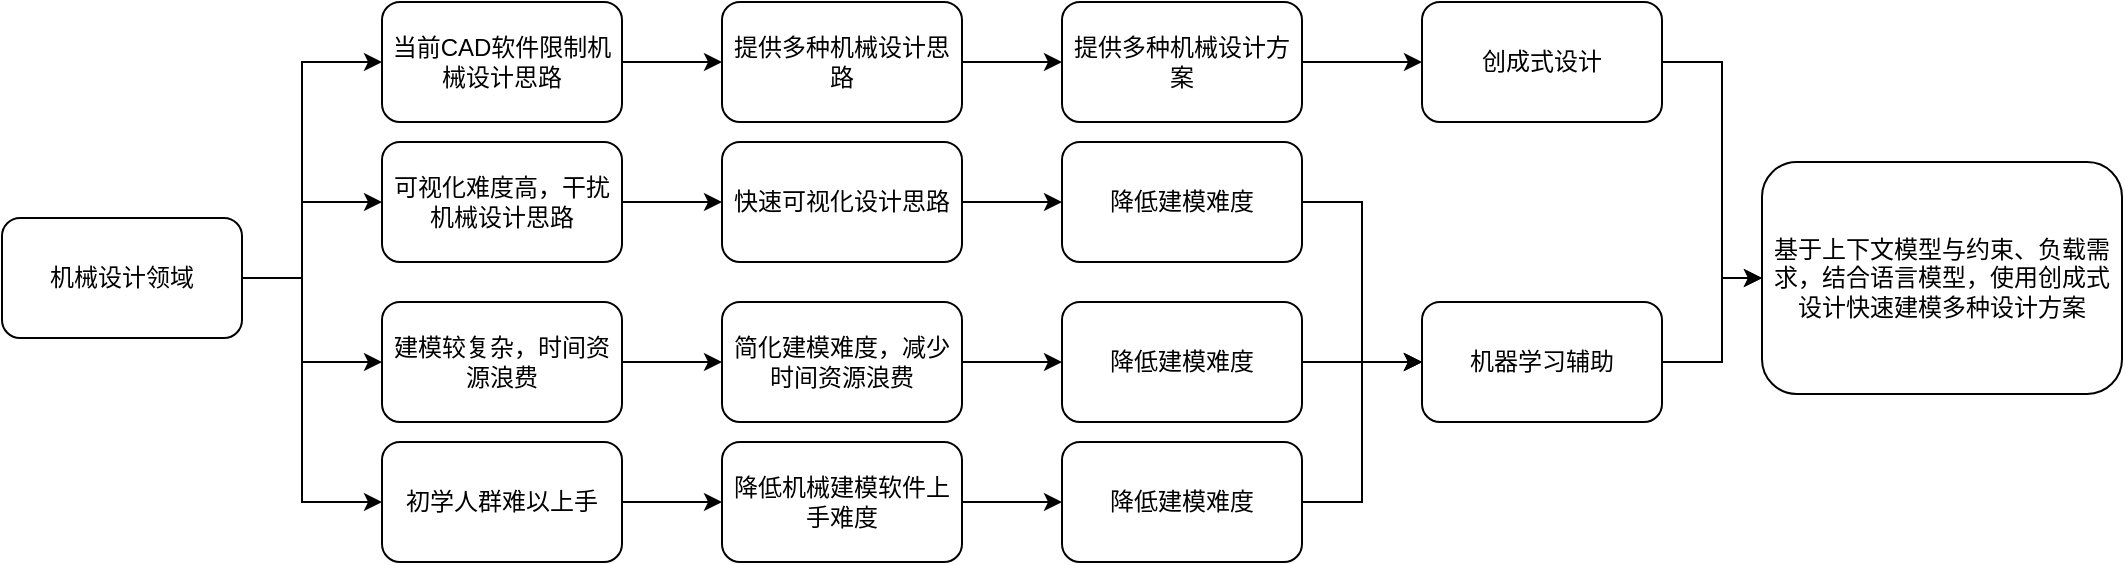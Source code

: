 <mxfile version="21.5.0" type="github">
  <diagram name="第 1 页" id="9oxFwIxjs5UT7jZF00LQ">
    <mxGraphModel dx="1551" dy="965" grid="1" gridSize="10" guides="1" tooltips="1" connect="1" arrows="0" fold="1" page="1" pageScale="1" pageWidth="827" pageHeight="583" math="0" shadow="0">
      <root>
        <mxCell id="0" />
        <mxCell id="1" parent="0" />
        <mxCell id="MZCKFRt412MDe5l76vAm-2" value="机械设计领域" style="rounded=1;whiteSpace=wrap;html=1;" vertex="1" parent="1">
          <mxGeometry x="40" y="278" width="120" height="60" as="geometry" />
        </mxCell>
        <mxCell id="MZCKFRt412MDe5l76vAm-6" value="" style="endArrow=classic;html=1;rounded=0;exitX=1;exitY=0.5;exitDx=0;exitDy=0;entryX=0;entryY=0.5;entryDx=0;entryDy=0;" edge="1" parent="1" source="MZCKFRt412MDe5l76vAm-2" target="MZCKFRt412MDe5l76vAm-10">
          <mxGeometry width="50" height="50" relative="1" as="geometry">
            <mxPoint x="170" y="250" as="sourcePoint" />
            <mxPoint x="230" y="250" as="targetPoint" />
            <Array as="points">
              <mxPoint x="190" y="308" />
              <mxPoint x="190" y="200" />
            </Array>
          </mxGeometry>
        </mxCell>
        <mxCell id="MZCKFRt412MDe5l76vAm-7" value="" style="endArrow=classic;html=1;rounded=0;exitX=1;exitY=0.5;exitDx=0;exitDy=0;entryX=0;entryY=0.5;entryDx=0;entryDy=0;" edge="1" parent="1" source="MZCKFRt412MDe5l76vAm-2" target="MZCKFRt412MDe5l76vAm-11">
          <mxGeometry width="50" height="50" relative="1" as="geometry">
            <mxPoint x="190" y="480" as="sourcePoint" />
            <mxPoint x="230" y="350" as="targetPoint" />
            <Array as="points">
              <mxPoint x="190" y="308" />
              <mxPoint x="190" y="270" />
            </Array>
          </mxGeometry>
        </mxCell>
        <mxCell id="MZCKFRt412MDe5l76vAm-10" value="当前CAD软件限制机械设计思路" style="rounded=1;whiteSpace=wrap;html=1;" vertex="1" parent="1">
          <mxGeometry x="230" y="170" width="120" height="60" as="geometry" />
        </mxCell>
        <mxCell id="MZCKFRt412MDe5l76vAm-11" value="可视化难度高，干扰机械设计思路" style="rounded=1;whiteSpace=wrap;html=1;" vertex="1" parent="1">
          <mxGeometry x="230" y="240" width="120" height="60" as="geometry" />
        </mxCell>
        <mxCell id="MZCKFRt412MDe5l76vAm-13" value="" style="endArrow=classic;html=1;rounded=0;exitX=1;exitY=0.5;exitDx=0;exitDy=0;entryX=0;entryY=0.5;entryDx=0;entryDy=0;" edge="1" parent="1" source="MZCKFRt412MDe5l76vAm-2" target="MZCKFRt412MDe5l76vAm-12">
          <mxGeometry width="50" height="50" relative="1" as="geometry">
            <mxPoint x="350" y="330" as="sourcePoint" />
            <mxPoint x="400" y="280" as="targetPoint" />
            <Array as="points">
              <mxPoint x="190" y="308" />
              <mxPoint x="190" y="420" />
            </Array>
          </mxGeometry>
        </mxCell>
        <mxCell id="MZCKFRt412MDe5l76vAm-14" value="建模较复杂，时间资源浪费" style="rounded=1;whiteSpace=wrap;html=1;" vertex="1" parent="1">
          <mxGeometry x="230" y="320" width="120" height="60" as="geometry" />
        </mxCell>
        <mxCell id="MZCKFRt412MDe5l76vAm-16" value="" style="endArrow=classic;html=1;rounded=0;exitX=1;exitY=0.5;exitDx=0;exitDy=0;entryX=0;entryY=0.5;entryDx=0;entryDy=0;" edge="1" parent="1" source="MZCKFRt412MDe5l76vAm-2" target="MZCKFRt412MDe5l76vAm-14">
          <mxGeometry width="50" height="50" relative="1" as="geometry">
            <mxPoint x="350" y="330" as="sourcePoint" />
            <mxPoint x="400" y="280" as="targetPoint" />
            <Array as="points">
              <mxPoint x="190" y="308" />
              <mxPoint x="190" y="350" />
            </Array>
          </mxGeometry>
        </mxCell>
        <mxCell id="MZCKFRt412MDe5l76vAm-17" value="" style="endArrow=classic;html=1;rounded=0;exitX=1;exitY=0.5;exitDx=0;exitDy=0;entryX=0;entryY=0.5;entryDx=0;entryDy=0;" edge="1" parent="1" source="MZCKFRt412MDe5l76vAm-10" target="MZCKFRt412MDe5l76vAm-24">
          <mxGeometry width="50" height="50" relative="1" as="geometry">
            <mxPoint x="410" y="240" as="sourcePoint" />
            <mxPoint x="400" y="200" as="targetPoint" />
          </mxGeometry>
        </mxCell>
        <mxCell id="MZCKFRt412MDe5l76vAm-18" value="" style="endArrow=classic;html=1;rounded=0;exitX=1;exitY=0.5;exitDx=0;exitDy=0;" edge="1" parent="1" source="MZCKFRt412MDe5l76vAm-11">
          <mxGeometry width="50" height="50" relative="1" as="geometry">
            <mxPoint x="386" y="306" as="sourcePoint" />
            <mxPoint x="400" y="270" as="targetPoint" />
            <Array as="points">
              <mxPoint x="400" y="270" />
            </Array>
          </mxGeometry>
        </mxCell>
        <mxCell id="MZCKFRt412MDe5l76vAm-12" value="初学人群难以上手" style="rounded=1;whiteSpace=wrap;html=1;" vertex="1" parent="1">
          <mxGeometry x="230" y="390" width="120" height="60" as="geometry" />
        </mxCell>
        <mxCell id="MZCKFRt412MDe5l76vAm-20" value="" style="endArrow=classic;html=1;rounded=0;exitX=1;exitY=0.5;exitDx=0;exitDy=0;entryX=0;entryY=0.5;entryDx=0;entryDy=0;" edge="1" parent="1" source="MZCKFRt412MDe5l76vAm-12" target="MZCKFRt412MDe5l76vAm-26">
          <mxGeometry width="50" height="50" relative="1" as="geometry">
            <mxPoint x="350" y="330" as="sourcePoint" />
            <mxPoint x="400" y="340" as="targetPoint" />
          </mxGeometry>
        </mxCell>
        <mxCell id="MZCKFRt412MDe5l76vAm-23" value="" style="endArrow=classic;html=1;rounded=0;exitX=1;exitY=0.5;exitDx=0;exitDy=0;entryX=0;entryY=0.5;entryDx=0;entryDy=0;" edge="1" parent="1" source="MZCKFRt412MDe5l76vAm-14" target="MZCKFRt412MDe5l76vAm-27">
          <mxGeometry width="50" height="50" relative="1" as="geometry">
            <mxPoint x="350" y="330" as="sourcePoint" />
            <mxPoint x="400" y="410" as="targetPoint" />
          </mxGeometry>
        </mxCell>
        <mxCell id="MZCKFRt412MDe5l76vAm-24" value="提供多种机械设计思路" style="rounded=1;whiteSpace=wrap;html=1;" vertex="1" parent="1">
          <mxGeometry x="400" y="170" width="120" height="60" as="geometry" />
        </mxCell>
        <mxCell id="MZCKFRt412MDe5l76vAm-25" value="快速可视化设计思路" style="rounded=1;whiteSpace=wrap;html=1;" vertex="1" parent="1">
          <mxGeometry x="400" y="240" width="120" height="60" as="geometry" />
        </mxCell>
        <mxCell id="MZCKFRt412MDe5l76vAm-26" value="降低机械建模软件上手难度" style="rounded=1;whiteSpace=wrap;html=1;" vertex="1" parent="1">
          <mxGeometry x="400" y="390" width="120" height="60" as="geometry" />
        </mxCell>
        <mxCell id="MZCKFRt412MDe5l76vAm-27" value="简化建模难度，减少时间资源浪费" style="rounded=1;whiteSpace=wrap;html=1;" vertex="1" parent="1">
          <mxGeometry x="400" y="320" width="120" height="60" as="geometry" />
        </mxCell>
        <mxCell id="MZCKFRt412MDe5l76vAm-28" value="降低建模难度" style="rounded=1;whiteSpace=wrap;html=1;" vertex="1" parent="1">
          <mxGeometry x="570" y="390" width="120" height="60" as="geometry" />
        </mxCell>
        <mxCell id="MZCKFRt412MDe5l76vAm-29" value="" style="endArrow=classic;html=1;rounded=0;exitX=1;exitY=0.5;exitDx=0;exitDy=0;entryX=0;entryY=0.5;entryDx=0;entryDy=0;" edge="1" parent="1" source="MZCKFRt412MDe5l76vAm-26" target="MZCKFRt412MDe5l76vAm-28">
          <mxGeometry width="50" height="50" relative="1" as="geometry">
            <mxPoint x="430" y="330" as="sourcePoint" />
            <mxPoint x="480" y="280" as="targetPoint" />
          </mxGeometry>
        </mxCell>
        <mxCell id="MZCKFRt412MDe5l76vAm-30" value="降低建模难度" style="rounded=1;whiteSpace=wrap;html=1;" vertex="1" parent="1">
          <mxGeometry x="570" y="320" width="120" height="60" as="geometry" />
        </mxCell>
        <mxCell id="MZCKFRt412MDe5l76vAm-31" value="" style="endArrow=classic;html=1;rounded=0;exitX=1;exitY=0.5;exitDx=0;exitDy=0;entryX=0;entryY=0.5;entryDx=0;entryDy=0;" edge="1" parent="1" source="MZCKFRt412MDe5l76vAm-27" target="MZCKFRt412MDe5l76vAm-30">
          <mxGeometry width="50" height="50" relative="1" as="geometry">
            <mxPoint x="430" y="330" as="sourcePoint" />
            <mxPoint x="480" y="280" as="targetPoint" />
          </mxGeometry>
        </mxCell>
        <mxCell id="MZCKFRt412MDe5l76vAm-32" value="降低建模难度" style="rounded=1;whiteSpace=wrap;html=1;" vertex="1" parent="1">
          <mxGeometry x="570" y="240" width="120" height="60" as="geometry" />
        </mxCell>
        <mxCell id="MZCKFRt412MDe5l76vAm-33" value="" style="endArrow=classic;html=1;rounded=0;exitX=1;exitY=0.5;exitDx=0;exitDy=0;entryX=0;entryY=0.5;entryDx=0;entryDy=0;" edge="1" parent="1" source="MZCKFRt412MDe5l76vAm-25" target="MZCKFRt412MDe5l76vAm-32">
          <mxGeometry width="50" height="50" relative="1" as="geometry">
            <mxPoint x="430" y="330" as="sourcePoint" />
            <mxPoint x="480" y="280" as="targetPoint" />
          </mxGeometry>
        </mxCell>
        <mxCell id="MZCKFRt412MDe5l76vAm-34" value="提供多种机械设计方案" style="rounded=1;whiteSpace=wrap;html=1;" vertex="1" parent="1">
          <mxGeometry x="570" y="170" width="120" height="60" as="geometry" />
        </mxCell>
        <mxCell id="MZCKFRt412MDe5l76vAm-35" value="" style="endArrow=classic;html=1;rounded=0;exitX=1;exitY=0.5;exitDx=0;exitDy=0;entryX=0;entryY=0.5;entryDx=0;entryDy=0;" edge="1" parent="1" source="MZCKFRt412MDe5l76vAm-24" target="MZCKFRt412MDe5l76vAm-34">
          <mxGeometry width="50" height="50" relative="1" as="geometry">
            <mxPoint x="430" y="330" as="sourcePoint" />
            <mxPoint x="480" y="280" as="targetPoint" />
          </mxGeometry>
        </mxCell>
        <mxCell id="MZCKFRt412MDe5l76vAm-36" value="基于上下文模型与约束、负载需求，结合语言模型，使用创成式设计快速建模多种设计方案" style="rounded=1;whiteSpace=wrap;html=1;" vertex="1" parent="1">
          <mxGeometry x="920" y="250" width="180" height="116" as="geometry" />
        </mxCell>
        <mxCell id="MZCKFRt412MDe5l76vAm-37" value="机器学习辅助" style="rounded=1;whiteSpace=wrap;html=1;" vertex="1" parent="1">
          <mxGeometry x="750" y="320" width="120" height="60" as="geometry" />
        </mxCell>
        <mxCell id="MZCKFRt412MDe5l76vAm-40" value="创成式设计" style="rounded=1;whiteSpace=wrap;html=1;" vertex="1" parent="1">
          <mxGeometry x="750" y="170" width="120" height="60" as="geometry" />
        </mxCell>
        <mxCell id="MZCKFRt412MDe5l76vAm-41" value="" style="endArrow=classic;html=1;rounded=0;exitX=1;exitY=0.5;exitDx=0;exitDy=0;entryX=0;entryY=0.5;entryDx=0;entryDy=0;" edge="1" parent="1" source="MZCKFRt412MDe5l76vAm-34" target="MZCKFRt412MDe5l76vAm-40">
          <mxGeometry width="50" height="50" relative="1" as="geometry">
            <mxPoint x="730" y="250" as="sourcePoint" />
            <mxPoint x="780" y="200" as="targetPoint" />
          </mxGeometry>
        </mxCell>
        <mxCell id="MZCKFRt412MDe5l76vAm-45" value="" style="endArrow=classic;html=1;rounded=0;exitX=1;exitY=0.5;exitDx=0;exitDy=0;entryX=0;entryY=0.5;entryDx=0;entryDy=0;" edge="1" parent="1" source="MZCKFRt412MDe5l76vAm-40" target="MZCKFRt412MDe5l76vAm-36">
          <mxGeometry width="50" height="50" relative="1" as="geometry">
            <mxPoint x="790" y="400" as="sourcePoint" />
            <mxPoint x="840" y="350" as="targetPoint" />
            <Array as="points">
              <mxPoint x="900" y="200" />
              <mxPoint x="900" y="308" />
            </Array>
          </mxGeometry>
        </mxCell>
        <mxCell id="MZCKFRt412MDe5l76vAm-46" value="" style="endArrow=classic;html=1;rounded=0;exitX=1;exitY=0.5;exitDx=0;exitDy=0;entryX=0;entryY=0.5;entryDx=0;entryDy=0;" edge="1" parent="1" source="MZCKFRt412MDe5l76vAm-37" target="MZCKFRt412MDe5l76vAm-36">
          <mxGeometry width="50" height="50" relative="1" as="geometry">
            <mxPoint x="940" y="410" as="sourcePoint" />
            <mxPoint x="990" y="360" as="targetPoint" />
            <Array as="points">
              <mxPoint x="900" y="350" />
              <mxPoint x="900" y="308" />
            </Array>
          </mxGeometry>
        </mxCell>
        <mxCell id="MZCKFRt412MDe5l76vAm-49" value="" style="endArrow=classic;html=1;rounded=0;exitX=1;exitY=0.5;exitDx=0;exitDy=0;entryX=0;entryY=0.5;entryDx=0;entryDy=0;" edge="1" parent="1" source="MZCKFRt412MDe5l76vAm-30" target="MZCKFRt412MDe5l76vAm-37">
          <mxGeometry width="50" height="50" relative="1" as="geometry">
            <mxPoint x="820" y="520" as="sourcePoint" />
            <mxPoint x="870" y="470" as="targetPoint" />
          </mxGeometry>
        </mxCell>
        <mxCell id="MZCKFRt412MDe5l76vAm-50" value="" style="endArrow=classic;html=1;rounded=0;exitX=1;exitY=0.5;exitDx=0;exitDy=0;entryX=0;entryY=0.5;entryDx=0;entryDy=0;" edge="1" parent="1" source="MZCKFRt412MDe5l76vAm-28" target="MZCKFRt412MDe5l76vAm-37">
          <mxGeometry width="50" height="50" relative="1" as="geometry">
            <mxPoint x="820" y="530" as="sourcePoint" />
            <mxPoint x="870" y="480" as="targetPoint" />
            <Array as="points">
              <mxPoint x="720" y="420" />
              <mxPoint x="720" y="350" />
            </Array>
          </mxGeometry>
        </mxCell>
        <mxCell id="MZCKFRt412MDe5l76vAm-51" value="" style="endArrow=classic;html=1;rounded=0;exitX=1;exitY=0.5;exitDx=0;exitDy=0;entryX=0;entryY=0.5;entryDx=0;entryDy=0;" edge="1" parent="1" source="MZCKFRt412MDe5l76vAm-32" target="MZCKFRt412MDe5l76vAm-37">
          <mxGeometry width="50" height="50" relative="1" as="geometry">
            <mxPoint x="910" y="530" as="sourcePoint" />
            <mxPoint x="960" y="480" as="targetPoint" />
            <Array as="points">
              <mxPoint x="720" y="270" />
              <mxPoint x="720" y="350" />
            </Array>
          </mxGeometry>
        </mxCell>
      </root>
    </mxGraphModel>
  </diagram>
</mxfile>
